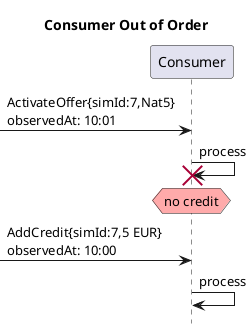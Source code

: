@startuml
title Consumer Out of Order
hide footbox

->Consumer: ActivateOffer{simId:7,Nat5}\nobservedAt: 10:01
Consumer->Consumer!!: process
hnote over Consumer #FFAAAA: no credit

->Consumer: AddCredit{simId:7,5 EUR}\nobservedAt: 10:00
Consumer->Consumer: process
@enduml
